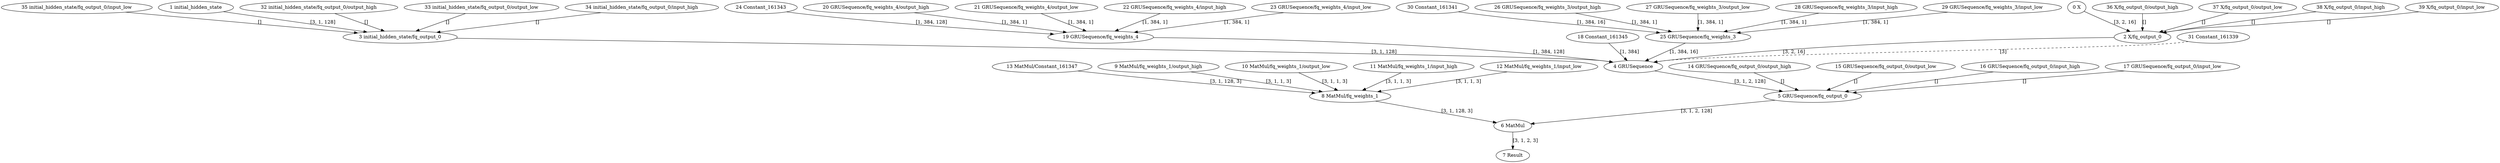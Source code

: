 strict digraph  {
"0 X" [id=0, type=Parameter];
"1 initial_hidden_state" [id=1, type=Parameter];
"2 X/fq_output_0" [id=2, type=FakeQuantize];
"3 initial_hidden_state/fq_output_0" [id=3, type=FakeQuantize];
"4 GRUSequence" [id=4, type=GRUSequence];
"5 GRUSequence/fq_output_0" [id=5, type=FakeQuantize];
"6 MatMul" [id=6, type=MatMul];
"7 Result" [id=7, type=Result];
"8 MatMul/fq_weights_1" [id=8, type=FakeQuantize];
"9 MatMul/fq_weights_1/output_high" [id=9, type=Constant];
"10 MatMul/fq_weights_1/output_low" [id=10, type=Constant];
"11 MatMul/fq_weights_1/input_high" [id=11, type=Constant];
"12 MatMul/fq_weights_1/input_low" [id=12, type=Constant];
"13 MatMul/Constant_161347" [id=13, type=Constant];
"14 GRUSequence/fq_output_0/output_high" [id=14, type=Constant];
"15 GRUSequence/fq_output_0/output_low" [id=15, type=Constant];
"16 GRUSequence/fq_output_0/input_high" [id=16, type=Constant];
"17 GRUSequence/fq_output_0/input_low" [id=17, type=Constant];
"18 Constant_161345" [id=18, type=Constant];
"19 GRUSequence/fq_weights_4" [id=19, type=FakeQuantize];
"20 GRUSequence/fq_weights_4/output_high" [id=20, type=Constant];
"21 GRUSequence/fq_weights_4/output_low" [id=21, type=Constant];
"22 GRUSequence/fq_weights_4/input_high" [id=22, type=Constant];
"23 GRUSequence/fq_weights_4/input_low" [id=23, type=Constant];
"24 Constant_161343" [id=24, type=Constant];
"25 GRUSequence/fq_weights_3" [id=25, type=FakeQuantize];
"26 GRUSequence/fq_weights_3/output_high" [id=26, type=Constant];
"27 GRUSequence/fq_weights_3/output_low" [id=27, type=Constant];
"28 GRUSequence/fq_weights_3/input_high" [id=28, type=Constant];
"29 GRUSequence/fq_weights_3/input_low" [id=29, type=Constant];
"30 Constant_161341" [id=30, type=Constant];
"31 Constant_161339" [id=31, type=Constant];
"32 initial_hidden_state/fq_output_0/output_high" [id=32, type=Constant];
"33 initial_hidden_state/fq_output_0/output_low" [id=33, type=Constant];
"34 initial_hidden_state/fq_output_0/input_high" [id=34, type=Constant];
"35 initial_hidden_state/fq_output_0/input_low" [id=35, type=Constant];
"36 X/fq_output_0/output_high" [id=36, type=Constant];
"37 X/fq_output_0/output_low" [id=37, type=Constant];
"38 X/fq_output_0/input_high" [id=38, type=Constant];
"39 X/fq_output_0/input_low" [id=39, type=Constant];
"0 X" -> "2 X/fq_output_0"  [label="[3, 2, 16]", style=solid];
"1 initial_hidden_state" -> "3 initial_hidden_state/fq_output_0"  [label="[3, 1, 128]", style=solid];
"2 X/fq_output_0" -> "4 GRUSequence"  [label="[3, 2, 16]", style=solid];
"3 initial_hidden_state/fq_output_0" -> "4 GRUSequence"  [label="[3, 1, 128]", style=solid];
"4 GRUSequence" -> "5 GRUSequence/fq_output_0"  [label="[3, 1, 2, 128]", style=solid];
"5 GRUSequence/fq_output_0" -> "6 MatMul"  [label="[3, 1, 2, 128]", style=solid];
"6 MatMul" -> "7 Result"  [label="[3, 1, 2, 3]", style=solid];
"8 MatMul/fq_weights_1" -> "6 MatMul"  [label="[3, 1, 128, 3]", style=solid];
"9 MatMul/fq_weights_1/output_high" -> "8 MatMul/fq_weights_1"  [label="[3, 1, 1, 3]", style=solid];
"10 MatMul/fq_weights_1/output_low" -> "8 MatMul/fq_weights_1"  [label="[3, 1, 1, 3]", style=solid];
"11 MatMul/fq_weights_1/input_high" -> "8 MatMul/fq_weights_1"  [label="[3, 1, 1, 3]", style=solid];
"12 MatMul/fq_weights_1/input_low" -> "8 MatMul/fq_weights_1"  [label="[3, 1, 1, 3]", style=solid];
"13 MatMul/Constant_161347" -> "8 MatMul/fq_weights_1"  [label="[3, 1, 128, 3]", style=solid];
"14 GRUSequence/fq_output_0/output_high" -> "5 GRUSequence/fq_output_0"  [label="[]", style=solid];
"15 GRUSequence/fq_output_0/output_low" -> "5 GRUSequence/fq_output_0"  [label="[]", style=solid];
"16 GRUSequence/fq_output_0/input_high" -> "5 GRUSequence/fq_output_0"  [label="[]", style=solid];
"17 GRUSequence/fq_output_0/input_low" -> "5 GRUSequence/fq_output_0"  [label="[]", style=solid];
"18 Constant_161345" -> "4 GRUSequence"  [label="[1, 384]", style=solid];
"19 GRUSequence/fq_weights_4" -> "4 GRUSequence"  [label="[1, 384, 128]", style=solid];
"20 GRUSequence/fq_weights_4/output_high" -> "19 GRUSequence/fq_weights_4"  [label="[1, 384, 1]", style=solid];
"21 GRUSequence/fq_weights_4/output_low" -> "19 GRUSequence/fq_weights_4"  [label="[1, 384, 1]", style=solid];
"22 GRUSequence/fq_weights_4/input_high" -> "19 GRUSequence/fq_weights_4"  [label="[1, 384, 1]", style=solid];
"23 GRUSequence/fq_weights_4/input_low" -> "19 GRUSequence/fq_weights_4"  [label="[1, 384, 1]", style=solid];
"24 Constant_161343" -> "19 GRUSequence/fq_weights_4"  [label="[1, 384, 128]", style=solid];
"25 GRUSequence/fq_weights_3" -> "4 GRUSequence"  [label="[1, 384, 16]", style=solid];
"26 GRUSequence/fq_weights_3/output_high" -> "25 GRUSequence/fq_weights_3"  [label="[1, 384, 1]", style=solid];
"27 GRUSequence/fq_weights_3/output_low" -> "25 GRUSequence/fq_weights_3"  [label="[1, 384, 1]", style=solid];
"28 GRUSequence/fq_weights_3/input_high" -> "25 GRUSequence/fq_weights_3"  [label="[1, 384, 1]", style=solid];
"29 GRUSequence/fq_weights_3/input_low" -> "25 GRUSequence/fq_weights_3"  [label="[1, 384, 1]", style=solid];
"30 Constant_161341" -> "25 GRUSequence/fq_weights_3"  [label="[1, 384, 16]", style=solid];
"31 Constant_161339" -> "4 GRUSequence"  [label="[3]", style=dashed];
"32 initial_hidden_state/fq_output_0/output_high" -> "3 initial_hidden_state/fq_output_0"  [label="[]", style=solid];
"33 initial_hidden_state/fq_output_0/output_low" -> "3 initial_hidden_state/fq_output_0"  [label="[]", style=solid];
"34 initial_hidden_state/fq_output_0/input_high" -> "3 initial_hidden_state/fq_output_0"  [label="[]", style=solid];
"35 initial_hidden_state/fq_output_0/input_low" -> "3 initial_hidden_state/fq_output_0"  [label="[]", style=solid];
"36 X/fq_output_0/output_high" -> "2 X/fq_output_0"  [label="[]", style=solid];
"37 X/fq_output_0/output_low" -> "2 X/fq_output_0"  [label="[]", style=solid];
"38 X/fq_output_0/input_high" -> "2 X/fq_output_0"  [label="[]", style=solid];
"39 X/fq_output_0/input_low" -> "2 X/fq_output_0"  [label="[]", style=solid];
}
